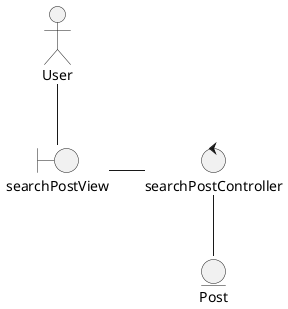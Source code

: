 @startuml Buscar publicación
actor User as U

boundary "searchPostView" as V
control "searchPostController" as G
entity Post as P

U -- V
V -r- G 
G -- P 
@enduml